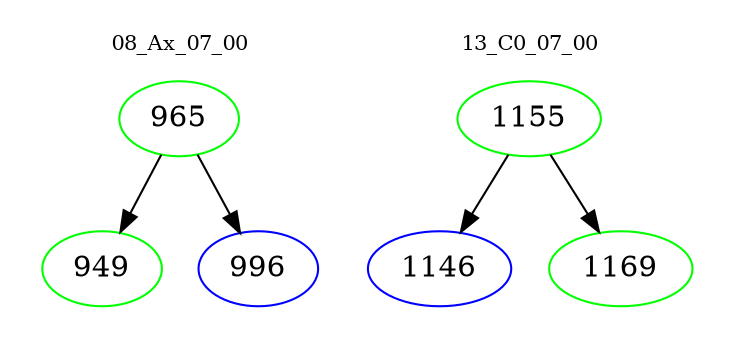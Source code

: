 digraph{
subgraph cluster_0 {
color = white
label = "08_Ax_07_00";
fontsize=10;
T0_965 [label="965", color="green"]
T0_965 -> T0_949 [color="black"]
T0_949 [label="949", color="green"]
T0_965 -> T0_996 [color="black"]
T0_996 [label="996", color="blue"]
}
subgraph cluster_1 {
color = white
label = "13_C0_07_00";
fontsize=10;
T1_1155 [label="1155", color="green"]
T1_1155 -> T1_1146 [color="black"]
T1_1146 [label="1146", color="blue"]
T1_1155 -> T1_1169 [color="black"]
T1_1169 [label="1169", color="green"]
}
}
